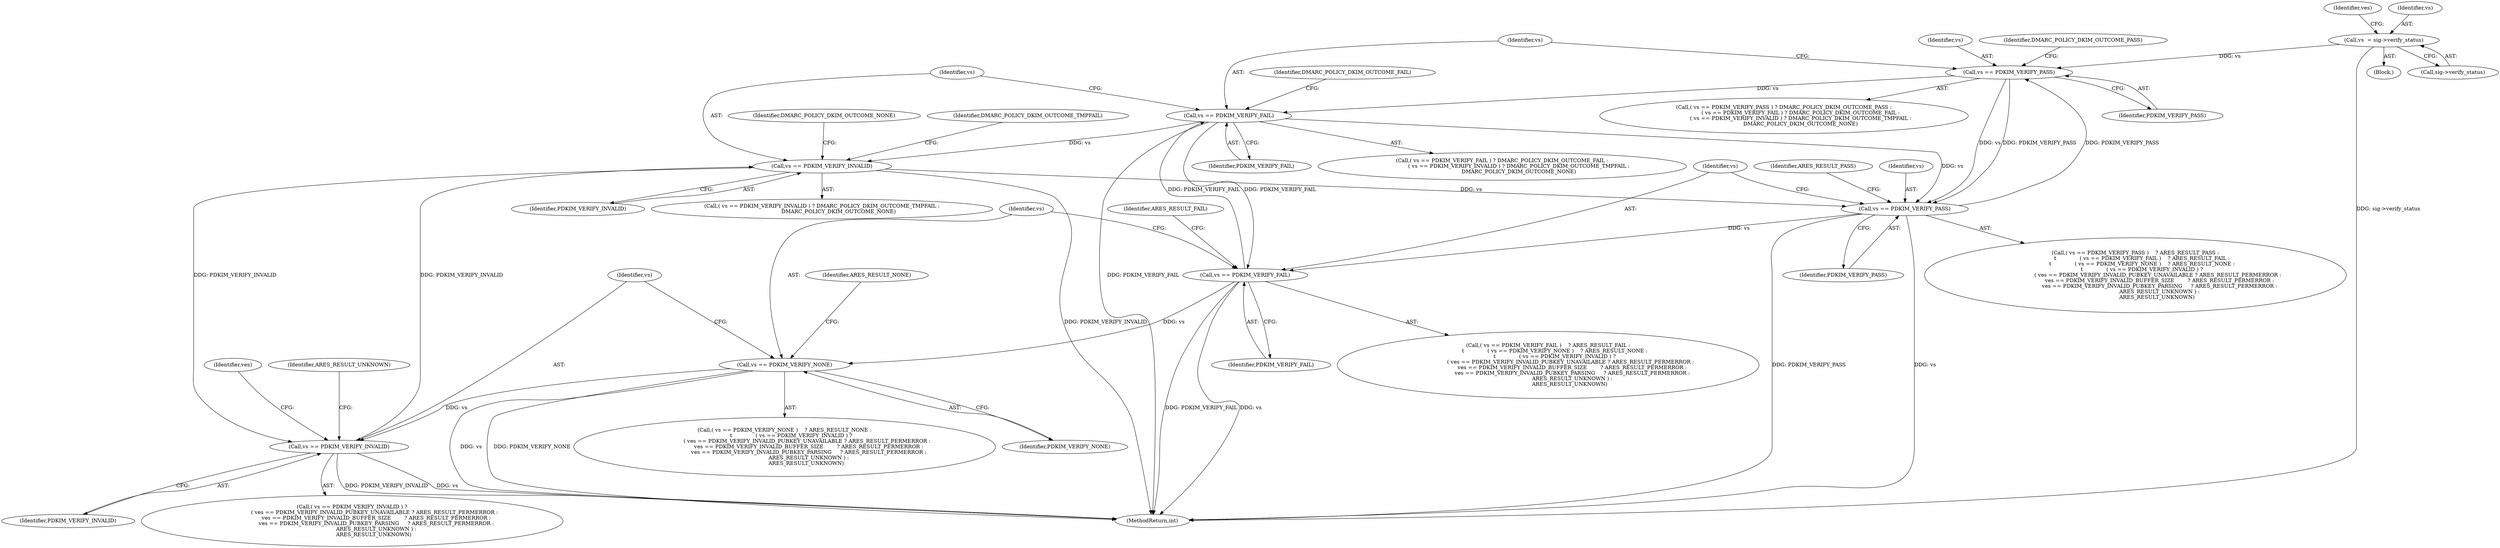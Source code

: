 digraph "0_exim_5b7a7c051c9ab9ee7c924a611f90ef2be03e0ad0@pointer" {
"1000393" [label="(Call,vs  = sig->verify_status)"];
"1000406" [label="(Call,vs == PDKIM_VERIFY_PASS)"];
"1000411" [label="(Call,vs == PDKIM_VERIFY_FAIL)"];
"1000416" [label="(Call,vs == PDKIM_VERIFY_INVALID)"];
"1000446" [label="(Call,vs == PDKIM_VERIFY_PASS)"];
"1000451" [label="(Call,vs == PDKIM_VERIFY_FAIL)"];
"1000456" [label="(Call,vs == PDKIM_VERIFY_NONE)"];
"1000461" [label="(Call,vs == PDKIM_VERIFY_INVALID)"];
"1000413" [label="(Identifier,PDKIM_VERIFY_FAIL)"];
"1000453" [label="(Identifier,PDKIM_VERIFY_FAIL)"];
"1000457" [label="(Identifier,vs)"];
"1000451" [label="(Call,vs == PDKIM_VERIFY_FAIL)"];
"1000412" [label="(Identifier,vs)"];
"1000446" [label="(Call,vs == PDKIM_VERIFY_PASS)"];
"1000407" [label="(Identifier,vs)"];
"1000463" [label="(Identifier,PDKIM_VERIFY_INVALID)"];
"1000462" [label="(Identifier,vs)"];
"1000448" [label="(Identifier,PDKIM_VERIFY_PASS)"];
"1000418" [label="(Identifier,PDKIM_VERIFY_INVALID)"];
"1000399" [label="(Identifier,ves)"];
"1000395" [label="(Call,sig->verify_status)"];
"1000415" [label="(Call,( vs == PDKIM_VERIFY_INVALID ) ? DMARC_POLICY_DKIM_OUTCOME_TMPFAIL :\n                    DMARC_POLICY_DKIM_OUTCOME_NONE)"];
"1000466" [label="(Identifier,ves)"];
"1000417" [label="(Identifier,vs)"];
"1000388" [label="(Block,)"];
"1000420" [label="(Identifier,DMARC_POLICY_DKIM_OUTCOME_NONE)"];
"1000449" [label="(Identifier,ARES_RESULT_PASS)"];
"1000454" [label="(Identifier,ARES_RESULT_FAIL)"];
"1000419" [label="(Identifier,DMARC_POLICY_DKIM_OUTCOME_TMPFAIL)"];
"1000445" [label="(Call,( vs == PDKIM_VERIFY_PASS )    ? ARES_RESULT_PASS :\n        \t              ( vs == PDKIM_VERIFY_FAIL )    ? ARES_RESULT_FAIL :\n        \t              ( vs == PDKIM_VERIFY_NONE )    ? ARES_RESULT_NONE :\n        \t              ( vs == PDKIM_VERIFY_INVALID ) ?\n                           ( ves == PDKIM_VERIFY_INVALID_PUBKEY_UNAVAILABLE ? ARES_RESULT_PERMERROR :\n                             ves == PDKIM_VERIFY_INVALID_BUFFER_SIZE        ? ARES_RESULT_PERMERROR :\n                             ves == PDKIM_VERIFY_INVALID_PUBKEY_PARSING     ? ARES_RESULT_PERMERROR :\n                             ARES_RESULT_UNKNOWN ) :\n                          ARES_RESULT_UNKNOWN)"];
"1000698" [label="(MethodReturn,int)"];
"1000450" [label="(Call,( vs == PDKIM_VERIFY_FAIL )    ? ARES_RESULT_FAIL :\n        \t              ( vs == PDKIM_VERIFY_NONE )    ? ARES_RESULT_NONE :\n        \t              ( vs == PDKIM_VERIFY_INVALID ) ?\n                           ( ves == PDKIM_VERIFY_INVALID_PUBKEY_UNAVAILABLE ? ARES_RESULT_PERMERROR :\n                             ves == PDKIM_VERIFY_INVALID_BUFFER_SIZE        ? ARES_RESULT_PERMERROR :\n                             ves == PDKIM_VERIFY_INVALID_PUBKEY_PARSING     ? ARES_RESULT_PERMERROR :\n                             ARES_RESULT_UNKNOWN ) :\n                          ARES_RESULT_UNKNOWN)"];
"1000393" [label="(Call,vs  = sig->verify_status)"];
"1000456" [label="(Call,vs == PDKIM_VERIFY_NONE)"];
"1000409" [label="(Identifier,DMARC_POLICY_DKIM_OUTCOME_PASS)"];
"1000410" [label="(Call,( vs == PDKIM_VERIFY_FAIL ) ? DMARC_POLICY_DKIM_OUTCOME_FAIL :\n                    ( vs == PDKIM_VERIFY_INVALID ) ? DMARC_POLICY_DKIM_OUTCOME_TMPFAIL :\n                    DMARC_POLICY_DKIM_OUTCOME_NONE)"];
"1000411" [label="(Call,vs == PDKIM_VERIFY_FAIL)"];
"1000406" [label="(Call,vs == PDKIM_VERIFY_PASS)"];
"1000394" [label="(Identifier,vs)"];
"1000416" [label="(Call,vs == PDKIM_VERIFY_INVALID)"];
"1000414" [label="(Identifier,DMARC_POLICY_DKIM_OUTCOME_FAIL)"];
"1000447" [label="(Identifier,vs)"];
"1000455" [label="(Call,( vs == PDKIM_VERIFY_NONE )    ? ARES_RESULT_NONE :\n        \t              ( vs == PDKIM_VERIFY_INVALID ) ?\n                           ( ves == PDKIM_VERIFY_INVALID_PUBKEY_UNAVAILABLE ? ARES_RESULT_PERMERROR :\n                             ves == PDKIM_VERIFY_INVALID_BUFFER_SIZE        ? ARES_RESULT_PERMERROR :\n                             ves == PDKIM_VERIFY_INVALID_PUBKEY_PARSING     ? ARES_RESULT_PERMERROR :\n                             ARES_RESULT_UNKNOWN ) :\n                          ARES_RESULT_UNKNOWN)"];
"1000458" [label="(Identifier,PDKIM_VERIFY_NONE)"];
"1000461" [label="(Call,vs == PDKIM_VERIFY_INVALID)"];
"1000459" [label="(Identifier,ARES_RESULT_NONE)"];
"1000452" [label="(Identifier,vs)"];
"1000408" [label="(Identifier,PDKIM_VERIFY_PASS)"];
"1000480" [label="(Identifier,ARES_RESULT_UNKNOWN)"];
"1000405" [label="(Call,( vs == PDKIM_VERIFY_PASS ) ? DMARC_POLICY_DKIM_OUTCOME_PASS :\n                    ( vs == PDKIM_VERIFY_FAIL ) ? DMARC_POLICY_DKIM_OUTCOME_FAIL :\n                    ( vs == PDKIM_VERIFY_INVALID ) ? DMARC_POLICY_DKIM_OUTCOME_TMPFAIL :\n                    DMARC_POLICY_DKIM_OUTCOME_NONE)"];
"1000460" [label="(Call,( vs == PDKIM_VERIFY_INVALID ) ?\n                           ( ves == PDKIM_VERIFY_INVALID_PUBKEY_UNAVAILABLE ? ARES_RESULT_PERMERROR :\n                             ves == PDKIM_VERIFY_INVALID_BUFFER_SIZE        ? ARES_RESULT_PERMERROR :\n                             ves == PDKIM_VERIFY_INVALID_PUBKEY_PARSING     ? ARES_RESULT_PERMERROR :\n                             ARES_RESULT_UNKNOWN ) :\n                          ARES_RESULT_UNKNOWN)"];
"1000393" -> "1000388"  [label="AST: "];
"1000393" -> "1000395"  [label="CFG: "];
"1000394" -> "1000393"  [label="AST: "];
"1000395" -> "1000393"  [label="AST: "];
"1000399" -> "1000393"  [label="CFG: "];
"1000393" -> "1000698"  [label="DDG: sig->verify_status"];
"1000393" -> "1000406"  [label="DDG: vs"];
"1000406" -> "1000405"  [label="AST: "];
"1000406" -> "1000408"  [label="CFG: "];
"1000407" -> "1000406"  [label="AST: "];
"1000408" -> "1000406"  [label="AST: "];
"1000409" -> "1000406"  [label="CFG: "];
"1000412" -> "1000406"  [label="CFG: "];
"1000446" -> "1000406"  [label="DDG: PDKIM_VERIFY_PASS"];
"1000406" -> "1000411"  [label="DDG: vs"];
"1000406" -> "1000446"  [label="DDG: vs"];
"1000406" -> "1000446"  [label="DDG: PDKIM_VERIFY_PASS"];
"1000411" -> "1000410"  [label="AST: "];
"1000411" -> "1000413"  [label="CFG: "];
"1000412" -> "1000411"  [label="AST: "];
"1000413" -> "1000411"  [label="AST: "];
"1000414" -> "1000411"  [label="CFG: "];
"1000417" -> "1000411"  [label="CFG: "];
"1000411" -> "1000698"  [label="DDG: PDKIM_VERIFY_FAIL"];
"1000451" -> "1000411"  [label="DDG: PDKIM_VERIFY_FAIL"];
"1000411" -> "1000416"  [label="DDG: vs"];
"1000411" -> "1000446"  [label="DDG: vs"];
"1000411" -> "1000451"  [label="DDG: PDKIM_VERIFY_FAIL"];
"1000416" -> "1000415"  [label="AST: "];
"1000416" -> "1000418"  [label="CFG: "];
"1000417" -> "1000416"  [label="AST: "];
"1000418" -> "1000416"  [label="AST: "];
"1000419" -> "1000416"  [label="CFG: "];
"1000420" -> "1000416"  [label="CFG: "];
"1000416" -> "1000698"  [label="DDG: PDKIM_VERIFY_INVALID"];
"1000461" -> "1000416"  [label="DDG: PDKIM_VERIFY_INVALID"];
"1000416" -> "1000446"  [label="DDG: vs"];
"1000416" -> "1000461"  [label="DDG: PDKIM_VERIFY_INVALID"];
"1000446" -> "1000445"  [label="AST: "];
"1000446" -> "1000448"  [label="CFG: "];
"1000447" -> "1000446"  [label="AST: "];
"1000448" -> "1000446"  [label="AST: "];
"1000449" -> "1000446"  [label="CFG: "];
"1000452" -> "1000446"  [label="CFG: "];
"1000446" -> "1000698"  [label="DDG: vs"];
"1000446" -> "1000698"  [label="DDG: PDKIM_VERIFY_PASS"];
"1000446" -> "1000451"  [label="DDG: vs"];
"1000451" -> "1000450"  [label="AST: "];
"1000451" -> "1000453"  [label="CFG: "];
"1000452" -> "1000451"  [label="AST: "];
"1000453" -> "1000451"  [label="AST: "];
"1000454" -> "1000451"  [label="CFG: "];
"1000457" -> "1000451"  [label="CFG: "];
"1000451" -> "1000698"  [label="DDG: vs"];
"1000451" -> "1000698"  [label="DDG: PDKIM_VERIFY_FAIL"];
"1000451" -> "1000456"  [label="DDG: vs"];
"1000456" -> "1000455"  [label="AST: "];
"1000456" -> "1000458"  [label="CFG: "];
"1000457" -> "1000456"  [label="AST: "];
"1000458" -> "1000456"  [label="AST: "];
"1000459" -> "1000456"  [label="CFG: "];
"1000462" -> "1000456"  [label="CFG: "];
"1000456" -> "1000698"  [label="DDG: vs"];
"1000456" -> "1000698"  [label="DDG: PDKIM_VERIFY_NONE"];
"1000456" -> "1000461"  [label="DDG: vs"];
"1000461" -> "1000460"  [label="AST: "];
"1000461" -> "1000463"  [label="CFG: "];
"1000462" -> "1000461"  [label="AST: "];
"1000463" -> "1000461"  [label="AST: "];
"1000466" -> "1000461"  [label="CFG: "];
"1000480" -> "1000461"  [label="CFG: "];
"1000461" -> "1000698"  [label="DDG: PDKIM_VERIFY_INVALID"];
"1000461" -> "1000698"  [label="DDG: vs"];
}

